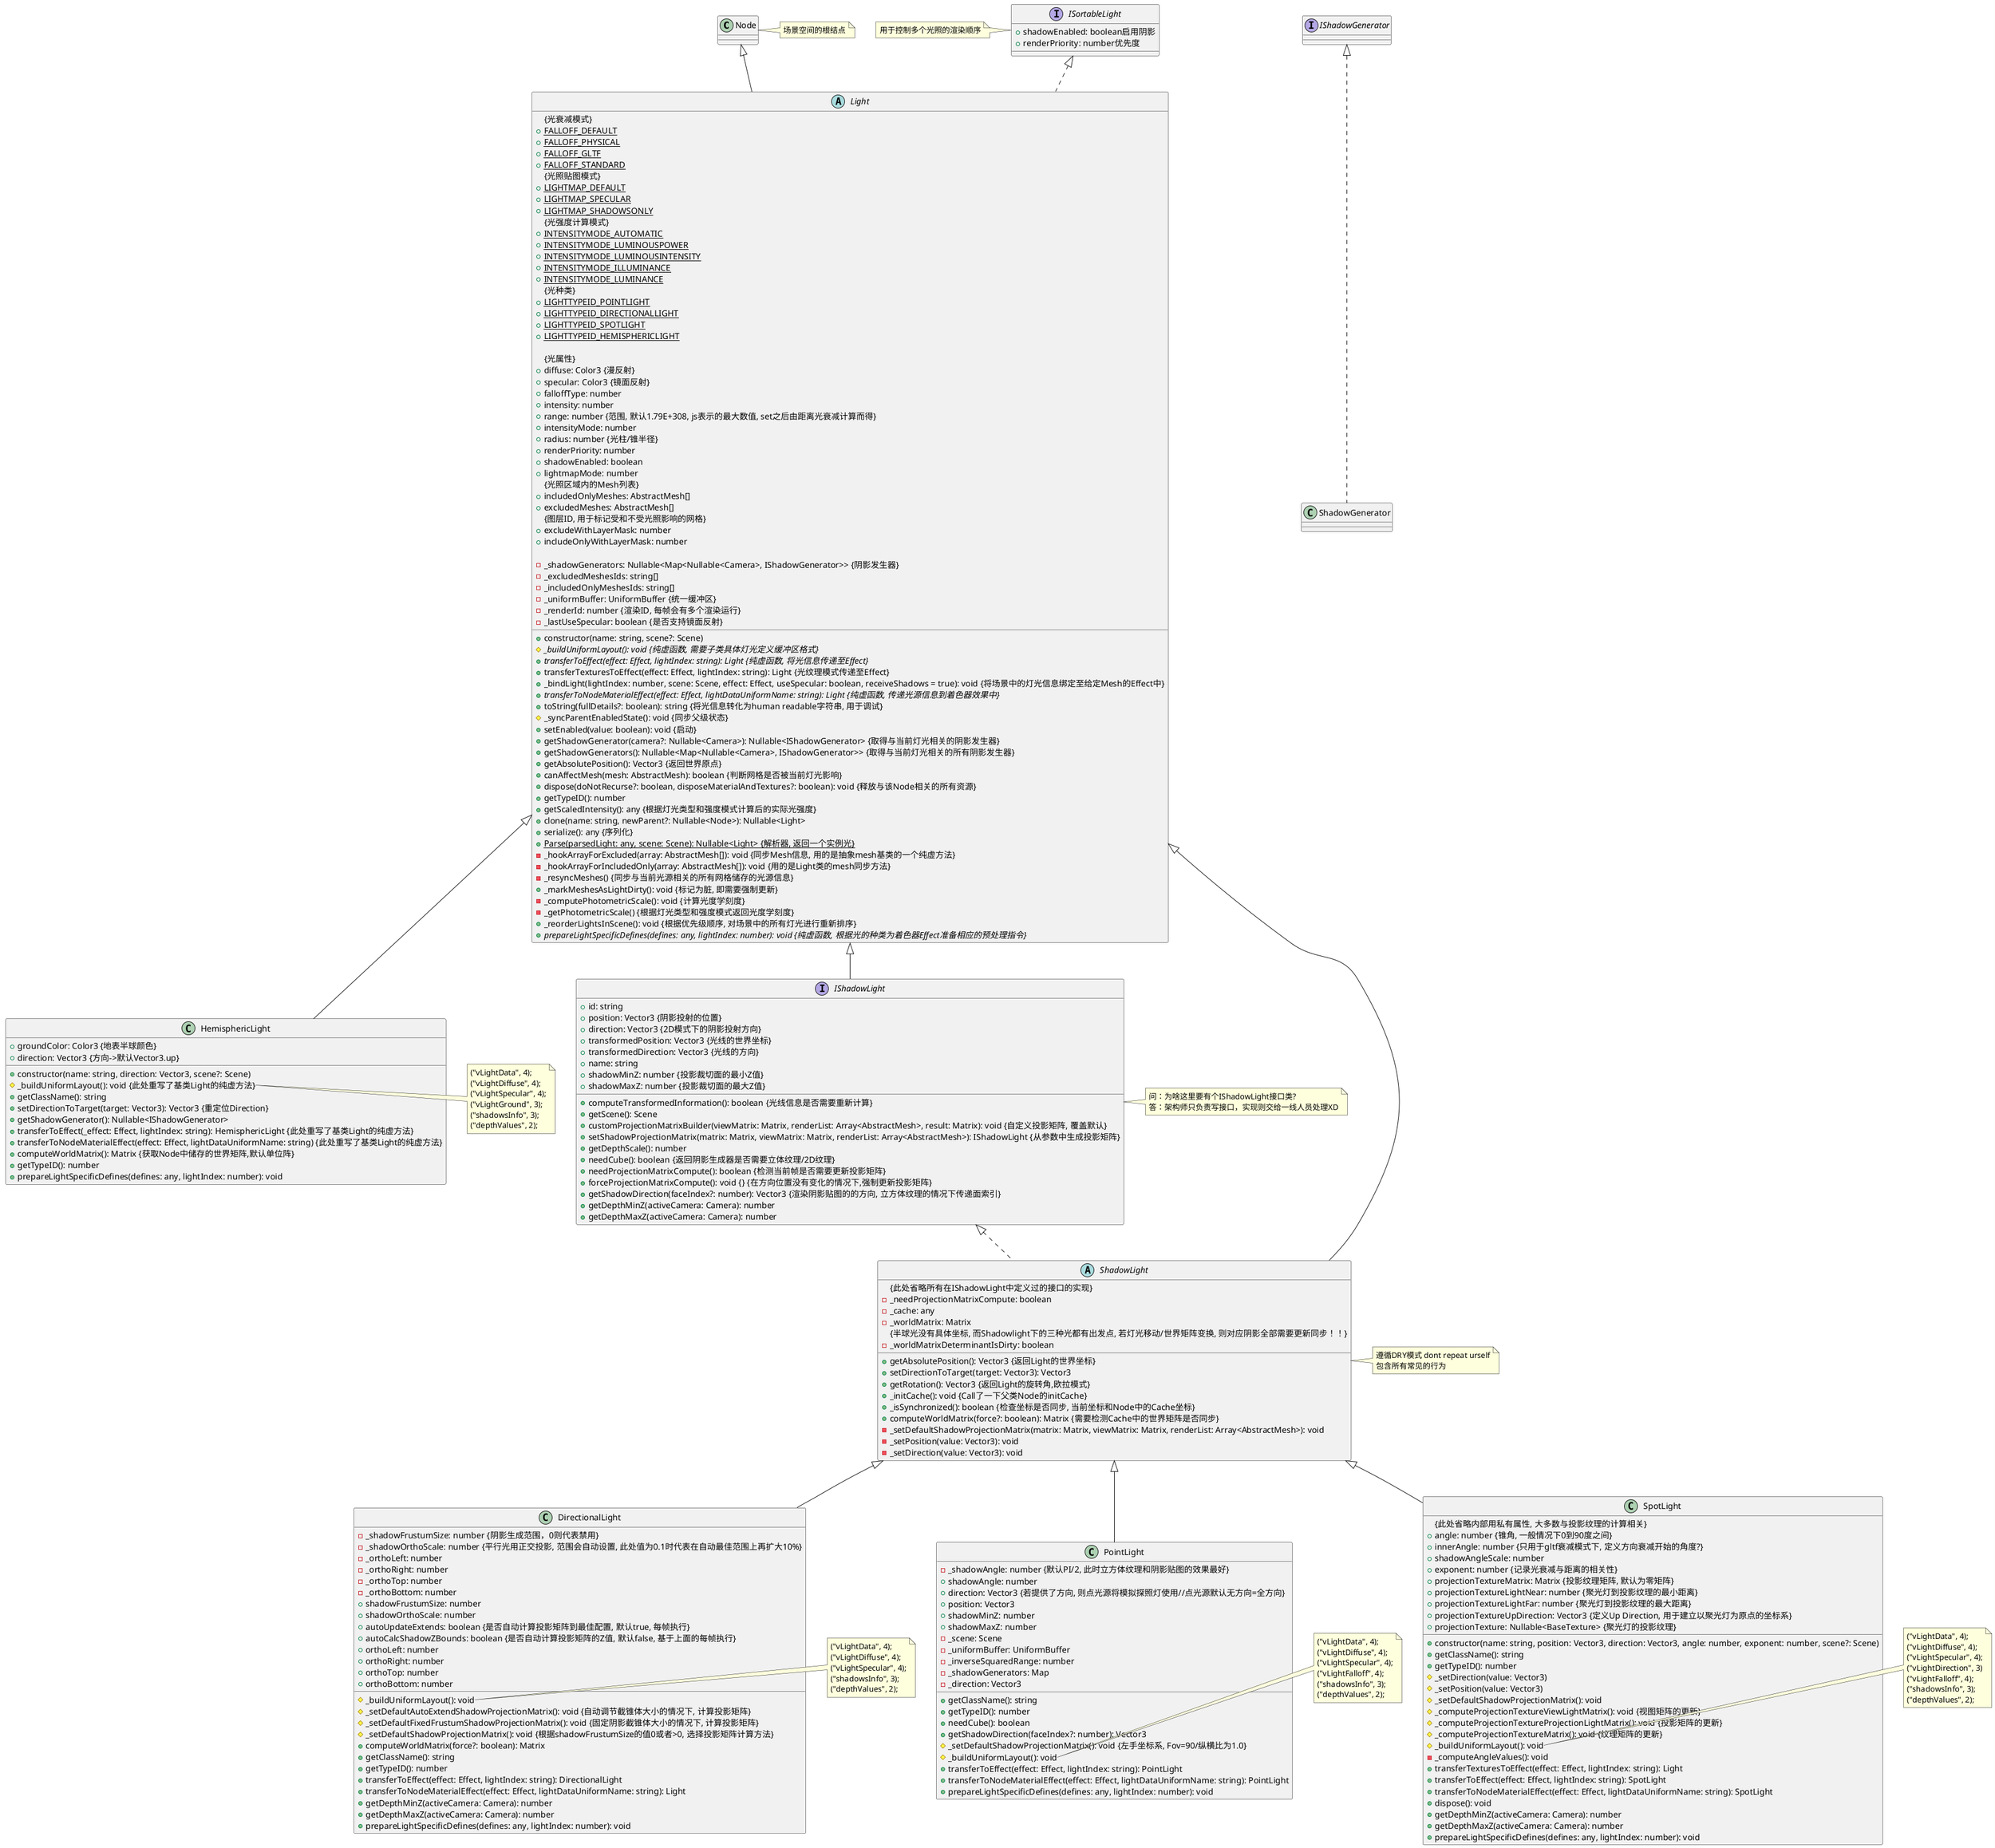 @startuml light

class Node {
}

note right of Node
场景空间的根结点
end note

interface ISortableLight {
  + shadowEnabled: boolean启用阴影
  + renderPriority: number优先度
}
note left of ISortableLight
用于控制多个光照的渲染顺序
end note

abstract class Light extends Node implements ISortableLight {
  {光衰减模式}
  {static}+FALLOFF_DEFAULT
  {static}+FALLOFF_PHYSICAL
  {static}+FALLOFF_GLTF
  {static}+FALLOFF_STANDARD
  {光照贴图模式}
  {static}+LIGHTMAP_DEFAULT
  {static}+LIGHTMAP_SPECULAR
  {static}+LIGHTMAP_SHADOWSONLY
  {光强度计算模式}
  {static}+INTENSITYMODE_AUTOMATIC
  {static}+INTENSITYMODE_LUMINOUSPOWER
  {static}+INTENSITYMODE_LUMINOUSINTENSITY
  {static}+INTENSITYMODE_ILLUMINANCE
  {static}+INTENSITYMODE_LUMINANCE
  {光种类}
  {static}+LIGHTTYPEID_POINTLIGHT
  {static}+LIGHTTYPEID_DIRECTIONALLIGHT
  {static}+LIGHTTYPEID_SPOTLIGHT
  {static}+LIGHTTYPEID_HEMISPHERICLIGHT

  {光属性}
  +diffuse: Color3 {漫反射}
  +specular: Color3 {镜面反射}
  +falloffType: number 
  +intensity: number
  +range: number {范围, 默认1.79E+308, js表示的最大数值, set之后由距离光衰减计算而得}
  +intensityMode: number
  +radius: number {光柱/锥半径}
  +renderPriority: number 
  +shadowEnabled: boolean 
  +lightmapMode: number
  {光照区域内的Mesh列表}
  +includedOnlyMeshes: AbstractMesh[]
  +excludedMeshes: AbstractMesh[]
  {图层ID, 用于标记受和不受光照影响的网格}
  +excludeWithLayerMask: number 
  +includeOnlyWithLayerMask: number

  -_shadowGenerators: Nullable<Map<Nullable<Camera>, IShadowGenerator>> {阴影发生器}
  -_excludedMeshesIds: string[]
  -_includedOnlyMeshesIds: string[]
  -_uniformBuffer: UniformBuffer {统一缓冲区}
  -_renderId: number {渲染ID, 每帧会有多个渲染运行}
  -_lastUseSpecular: boolean {是否支持镜面反射}
  +constructor(name: string, scene?: Scene)
  #{abstract}_buildUniformLayout(): void {纯虚函数, 需要子类具体灯光定义缓冲区格式}
  +{abstract}transferToEffect(effect: Effect, lightIndex: string): Light {纯虚函数, 将光信息传递至Effect}
  +transferTexturesToEffect(effect: Effect, lightIndex: string): Light {光纹理模式传递至Effect}
  +_bindLight(lightIndex: number, scene: Scene, effect: Effect, useSpecular: boolean, receiveShadows = true): void {将场景中的灯光信息绑定至给定Mesh的Effect中}
  +{abstract}transferToNodeMaterialEffect(effect: Effect, lightDataUniformName: string): Light {纯虚函数, 传递光源信息到着色器效果中}
  +toString(fullDetails?: boolean): string {将光信息转化为human readable字符串, 用于调试}
  #_syncParentEnabledState(): void {同步父级状态}
  +setEnabled(value: boolean): void {启动}
  +getShadowGenerator(camera?: Nullable<Camera>): Nullable<IShadowGenerator> {取得与当前灯光相关的阴影发生器}
  +getShadowGenerators(): Nullable<Map<Nullable<Camera>, IShadowGenerator>> {取得与当前灯光相关的所有阴影发生器}
  +getAbsolutePosition(): Vector3 {返回世界原点}
  +canAffectMesh(mesh: AbstractMesh): boolean {判断网格是否被当前灯光影响}
  +dispose(doNotRecurse?: boolean, disposeMaterialAndTextures?: boolean): void {释放与该Node相关的所有资源}
  +getTypeID(): number
  +getScaledIntensity(): any {根据灯光类型和强度模式计算后的实际光强度}
  +clone(name: string, newParent?: Nullable<Node>): Nullable<Light> 
  +serialize(): any {序列化}
  +{static}Parse(parsedLight: any, scene: Scene): Nullable<Light> {解析器, 返回一个实例光}
  -_hookArrayForExcluded(array: AbstractMesh[]): void {同步Mesh信息, 用的是抽象mesh基类的一个纯虚方法}
  -_hookArrayForIncludedOnly(array: AbstractMesh[]): void {用的是Light类的mesh同步方法}
  -_resyncMeshes() {同步与当前光源相关的所有网格储存的光源信息}
  +_markMeshesAsLightDirty(): void {标记为脏, 即需要强制更新}
  -_computePhotometricScale(): void {计算光度学刻度}
  -_getPhotometricScale() {根据灯光类型和强度模式返回光度学刻度}
  +_reorderLightsInScene(): void {根据优先级顺序, 对场景中的所有灯光进行重新排序}
  +{abstract}prepareLightSpecificDefines(defines: any, lightIndex: number): void {纯虚函数, 根据光的种类为着色器Effect准备相应的预处理指令}
}

class HemisphericLight extends Light {
  +groundColor: Color3 {地表半球颜色}
  +direction: Vector3 {方向->默认Vector3.up}
  +constructor(name: string, direction: Vector3, scene?: Scene)
  #_buildUniformLayout(): void {此处重写了基类Light的纯虚方法}
  +getClassName(): string
  +setDirectionToTarget(target: Vector3): Vector3 {重定位Direction}
  +getShadowGenerator(): Nullable<IShadowGenerator>
  +transferToEffect(_effect: Effect, lightIndex: string): HemisphericLight {此处重写了基类Light的纯虚方法}
  +transferToNodeMaterialEffect(effect: Effect, lightDataUniformName: string) {此处重写了基类Light的纯虚方法}
  +computeWorldMatrix(): Matrix {获取Node中储存的世界矩阵,默认单位阵}
  +getTypeID(): number
  +prepareLightSpecificDefines(defines: any, lightIndex: number): void
}

note right of HemisphericLight::_buildUniformLayout
("vLightData", 4);
("vLightDiffuse", 4);
("vLightSpecular", 4);
("vLightGround", 3);
("shadowsInfo", 3);
("depthValues", 2);
end note

interface IShadowLight extends Light {
  +id: string
  +position: Vector3 {阴影投射的位置}
  +direction: Vector3 {2D模式下的阴影投射方向}
  +transformedPosition: Vector3 {光线的世界坐标}
  +transformedDirection: Vector3 {光线的方向}
  +name: string
  +shadowMinZ: number {投影裁切面的最小Z值}
  +shadowMaxZ: number {投影裁切面的最大Z值}
  +computeTransformedInformation(): boolean {光线信息是否需要重新计算}
  +getScene(): Scene 
  +customProjectionMatrixBuilder(viewMatrix: Matrix, renderList: Array<AbstractMesh>, result: Matrix): void {自定义投影矩阵, 覆盖默认}
  +setShadowProjectionMatrix(matrix: Matrix, viewMatrix: Matrix, renderList: Array<AbstractMesh>): IShadowLight {从参数中生成投影矩阵}
  +getDepthScale(): number
  +needCube(): boolean {返回阴影生成器是否需要立体纹理/2D纹理}
  +needProjectionMatrixCompute(): boolean {检测当前帧是否需要更新投影矩阵}
  +forceProjectionMatrixCompute(): void {} {在方向位置没有变化的情况下,强制更新投影矩阵}
  +getShadowDirection(faceIndex?: number): Vector3 {渲染阴影贴图的的方向, 立方体纹理的情况下传递面索引}
  +getDepthMinZ(activeCamera: Camera): number 
  +getDepthMaxZ(activeCamera: Camera): number
}
note right of IShadowLight
问：为啥这里要有个IShadowLight接口类?
答：架构师只负责写接口，实现则交给一线人员处理XD
end note

abstract class ShadowLight extends Light implements IShadowLight {
  {此处省略所有在IShadowLight中定义过的接口的实现}
  +getAbsolutePosition(): Vector3 {返回Light的世界坐标}
  +setDirectionToTarget(target: Vector3): Vector3 
  +getRotation(): Vector3 {返回Light的旋转角,欧拉模式}
  +_initCache(): void {Call了一下父类Node的initCache}
  +_isSynchronized(): boolean {检查坐标是否同步, 当前坐标和Node中的Cache坐标}
  +computeWorldMatrix(force?: boolean): Matrix {需要检测Cache中的世界矩阵是否同步}
  -_setDefaultShadowProjectionMatrix(matrix: Matrix, viewMatrix: Matrix, renderList: Array<AbstractMesh>): void
  -_setPosition(value: Vector3): void
  -_setDirection(value: Vector3): void
  -_needProjectionMatrixCompute: boolean
  -_cache: any
  -_worldMatrix: Matrix
  {半球光没有具体坐标, 而Shadowlight下的三种光都有出发点, 若灯光移动/世界矩阵变换, 则对应阴影全部需要更新同步！！}
  -_worldMatrixDeterminantIsDirty: boolean 
}

note right of ShadowLight
遵循DRY模式 dont repeat urself
包含所有常见的行为
end note

class DirectionalLight extends ShadowLight{
  -_shadowFrustumSize: number {阴影生成范围，0则代表禁用}
  -_shadowOrthoScale: number {平行光用正交投影, 范围会自动设置, 此处值为0.1时代表在自动最佳范围上再扩大10%}
  -_orthoLeft: number 
  -_orthoRight: number
  -_orthoTop: number
  -_orthoBottom: number
  +shadowFrustumSize: number 
  +shadowOrthoScale: number
  +autoUpdateExtends: boolean {是否自动计算投影矩阵到最佳配置, 默认true, 每帧执行}
  +autoCalcShadowZBounds: boolean {是否自动计算投影矩阵的Z值, 默认false, 基于上面的每帧执行}
  +orthoLeft: number
  +orthoRight: number
  +orthoTop: number
  +orthoBottom: number
  #_buildUniformLayout(): void
  #_setDefaultAutoExtendShadowProjectionMatrix(): void {自动调节截锥体大小的情况下, 计算投影矩阵}
  #_setDefaultFixedFrustumShadowProjectionMatrix(): void {固定阴影截锥体大小的情况下, 计算投影矩阵}
  #_setDefaultShadowProjectionMatrix(): void {根据shadowFrustumSize的值0或者>0, 选择投影矩阵计算方法}
  +computeWorldMatrix(force?: boolean): Matrix
  +getClassName(): string
  +getTypeID(): number
  +transferToEffect(effect: Effect, lightIndex: string): DirectionalLight
  +transferToNodeMaterialEffect(effect: Effect, lightDataUniformName: string): Light
  +getDepthMinZ(activeCamera: Camera): number
  +getDepthMaxZ(activeCamera: Camera): number
  +prepareLightSpecificDefines(defines: any, lightIndex: number): void
}

note right of DirectionalLight::_buildUniformLayout
("vLightData", 4);
("vLightDiffuse", 4);
("vLightSpecular", 4);
("shadowsInfo", 3);
("depthValues", 2);
endnote

class PointLight extends ShadowLight {
  -_shadowAngle: number {默认PI/2, 此时立方体纹理和阴影贴图的效果最好}
  +shadowAngle: number
  +direction: Vector3 {若提供了方向, 则点光源将模拟探照灯使用//点光源默认无方向=全方向}
  +position: Vector3 
  +shadowMinZ: number
  +shadowMaxZ: number
  -_scene: Scene
  -_uniformBuffer: UniformBuffer
  -_inverseSquaredRange: number
  -_shadowGenerators: Map
  -_direction: Vector3
  +getClassName(): string
  +getTypeID(): number
  +needCube(): boolean
  +getShadowDirection(faceIndex?: number): Vector3
  #_setDefaultShadowProjectionMatrix(): void {左手坐标系, Fov=90/纵横比为1.0}
  #_buildUniformLayout(): void
  +transferToEffect(effect: Effect, lightIndex: string): PointLight
  +transferToNodeMaterialEffect(effect: Effect, lightDataUniformName: string): PointLight
  +prepareLightSpecificDefines(defines: any, lightIndex: number): void
}

note right of PointLight::_buildUniformLayout
("vLightData", 4);
("vLightDiffuse", 4);
("vLightSpecular", 4);
("vLightFalloff", 4);
("shadowsInfo", 3);
("depthValues", 2);
endnote

class SpotLight extends ShadowLight {
  {此处省略内部用私有属性, 大多数与投影纹理的计算相关}
  +angle: number {锥角, 一般情况下0到90度之间}
  +innerAngle: number {只用于gltf衰减模式下, 定义方向衰减开始的角度?}
  +shadowAngleScale: number 
  +exponent: number {记录光衰减与距离的相关性}
  +projectionTextureMatrix: Matrix {投影纹理矩阵, 默认为零矩阵}
  +projectionTextureLightNear: number {聚光灯到投影纹理的最小距离}
  +projectionTextureLightFar: number {聚光灯到投影纹理的最大距离}
  +projectionTextureUpDirection: Vector3 {定义Up Direction, 用于建立以聚光灯为原点的坐标系}
  +projectionTexture: Nullable<BaseTexture> {聚光灯的投影纹理}
  +constructor(name: string, position: Vector3, direction: Vector3, angle: number, exponent: number, scene?: Scene)
  +getClassName(): string
  +getTypeID(): number
  #_setDirection(value: Vector3)
  #_setPosition(value: Vector3)
  #_setDefaultShadowProjectionMatrix(): void
  #_computeProjectionTextureViewLightMatrix(): void {视图矩阵的更新}
  #_computeProjectionTextureProjectionLightMatrix(): void {投影矩阵的更新}
  #_computeProjectionTextureMatrix(): void {纹理矩阵的更新}
  #_buildUniformLayout(): void
  -_computeAngleValues(): void
  +transferTexturesToEffect(effect: Effect, lightIndex: string): Light
  +transferToEffect(effect: Effect, lightIndex: string): SpotLight
  +transferToNodeMaterialEffect(effect: Effect, lightDataUniformName: string): SpotLight
  +dispose(): void
  +getDepthMinZ(activeCamera: Camera): number
  +getDepthMaxZ(activeCamera: Camera): number
  +prepareLightSpecificDefines(defines: any, lightIndex: number): void
}

note right of SpotLight::_buildUniformLayout
("vLightData", 4);
("vLightDiffuse", 4);
("vLightSpecular", 4);
("vLightDirection", 3)
("vLightFalloff", 4);
("shadowsInfo", 3);
("depthValues", 2);
endnote

interface IShadowGenerator{

}

class ShadowGenerator implements IShadowGenerator{

}
@enduml
